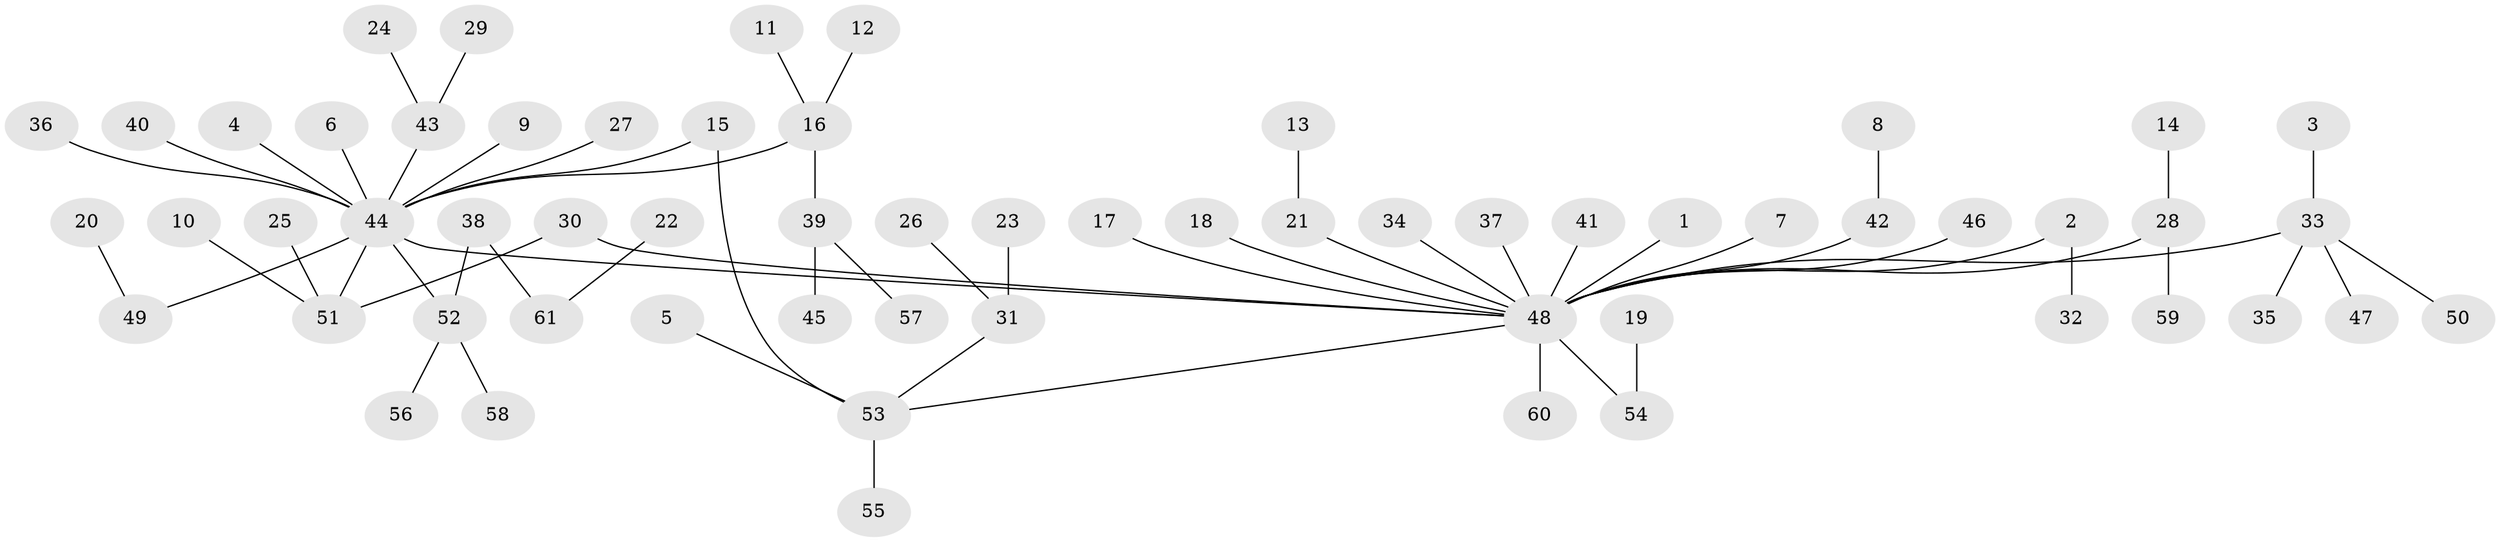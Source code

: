 // original degree distribution, {5: 0.06611570247933884, 2: 0.15702479338842976, 22: 0.008264462809917356, 7: 0.024793388429752067, 6: 0.008264462809917356, 3: 0.05785123966942149, 4: 0.049586776859504134, 1: 0.628099173553719}
// Generated by graph-tools (version 1.1) at 2025/49/03/09/25 03:49:57]
// undirected, 61 vertices, 62 edges
graph export_dot {
graph [start="1"]
  node [color=gray90,style=filled];
  1;
  2;
  3;
  4;
  5;
  6;
  7;
  8;
  9;
  10;
  11;
  12;
  13;
  14;
  15;
  16;
  17;
  18;
  19;
  20;
  21;
  22;
  23;
  24;
  25;
  26;
  27;
  28;
  29;
  30;
  31;
  32;
  33;
  34;
  35;
  36;
  37;
  38;
  39;
  40;
  41;
  42;
  43;
  44;
  45;
  46;
  47;
  48;
  49;
  50;
  51;
  52;
  53;
  54;
  55;
  56;
  57;
  58;
  59;
  60;
  61;
  1 -- 48 [weight=1.0];
  2 -- 32 [weight=1.0];
  2 -- 48 [weight=1.0];
  3 -- 33 [weight=1.0];
  4 -- 44 [weight=1.0];
  5 -- 53 [weight=1.0];
  6 -- 44 [weight=1.0];
  7 -- 48 [weight=1.0];
  8 -- 42 [weight=1.0];
  9 -- 44 [weight=1.0];
  10 -- 51 [weight=1.0];
  11 -- 16 [weight=1.0];
  12 -- 16 [weight=1.0];
  13 -- 21 [weight=1.0];
  14 -- 28 [weight=1.0];
  15 -- 44 [weight=1.0];
  15 -- 53 [weight=1.0];
  16 -- 39 [weight=1.0];
  16 -- 44 [weight=1.0];
  17 -- 48 [weight=1.0];
  18 -- 48 [weight=1.0];
  19 -- 54 [weight=1.0];
  20 -- 49 [weight=1.0];
  21 -- 48 [weight=1.0];
  22 -- 61 [weight=1.0];
  23 -- 31 [weight=1.0];
  24 -- 43 [weight=1.0];
  25 -- 51 [weight=1.0];
  26 -- 31 [weight=1.0];
  27 -- 44 [weight=1.0];
  28 -- 48 [weight=1.0];
  28 -- 59 [weight=1.0];
  29 -- 43 [weight=1.0];
  30 -- 48 [weight=1.0];
  30 -- 51 [weight=1.0];
  31 -- 53 [weight=1.0];
  33 -- 35 [weight=1.0];
  33 -- 47 [weight=1.0];
  33 -- 48 [weight=1.0];
  33 -- 50 [weight=1.0];
  34 -- 48 [weight=1.0];
  36 -- 44 [weight=1.0];
  37 -- 48 [weight=1.0];
  38 -- 52 [weight=1.0];
  38 -- 61 [weight=1.0];
  39 -- 45 [weight=1.0];
  39 -- 57 [weight=1.0];
  40 -- 44 [weight=1.0];
  41 -- 48 [weight=1.0];
  42 -- 48 [weight=1.0];
  43 -- 44 [weight=1.0];
  44 -- 48 [weight=1.0];
  44 -- 49 [weight=1.0];
  44 -- 51 [weight=1.0];
  44 -- 52 [weight=1.0];
  46 -- 48 [weight=1.0];
  48 -- 53 [weight=1.0];
  48 -- 54 [weight=1.0];
  48 -- 60 [weight=1.0];
  52 -- 56 [weight=1.0];
  52 -- 58 [weight=1.0];
  53 -- 55 [weight=1.0];
}
